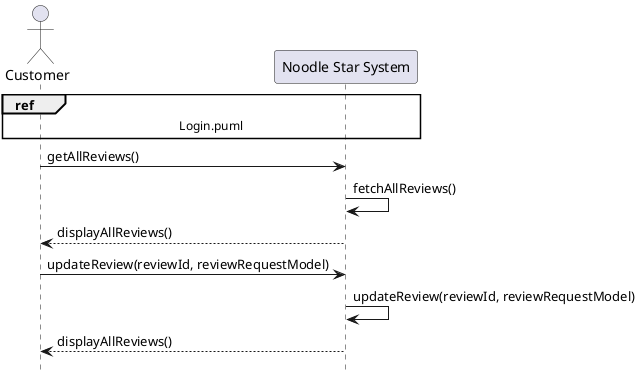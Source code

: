 @startuml
hide footbox
actor Customer
participant "Noodle Star System" as System

' Login Flow '
ref over Customer, System : Login.puml

' Fetch Reviews '
Customer -> System: getAllReviews()
System -> System: fetchAllReviews()
System --> Customer: displayAllReviews()

' Update a Review '
Customer -> System: updateReview(reviewId, reviewRequestModel)
System -> System: updateReview(reviewId, reviewRequestModel)
System --> Customer: displayAllReviews()

@enduml
